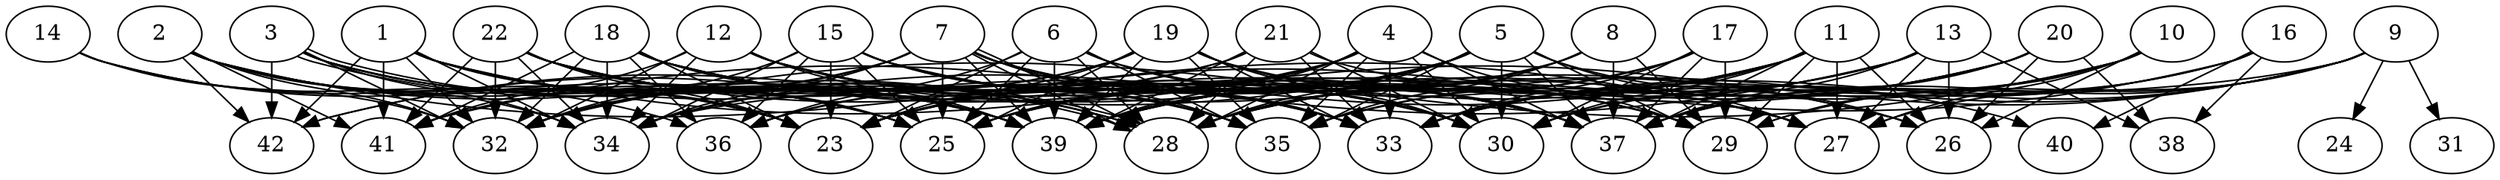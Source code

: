 // DAG (tier=3-complex, mode=compute, n=42, ccr=0.455, fat=0.796, density=0.758, regular=0.335, jump=0.334, mindata=1048576, maxdata=16777216)
// DAG automatically generated by daggen at Sun Aug 24 16:33:34 2025
// /home/ermia/Project/Environments/daggen/bin/daggen --dot --ccr 0.455 --fat 0.796 --regular 0.335 --density 0.758 --jump 0.334 --mindata 1048576 --maxdata 16777216 -n 42 
digraph G {
  1 [size="2253911535786274062336", alpha="0.18", expect_size="1126955767893137031168"]
  1 -> 23 [size ="1375248662396928"]
  1 -> 25 [size ="1375248662396928"]
  1 -> 26 [size ="1375248662396928"]
  1 -> 28 [size ="1375248662396928"]
  1 -> 32 [size ="1375248662396928"]
  1 -> 33 [size ="1375248662396928"]
  1 -> 34 [size ="1375248662396928"]
  1 -> 39 [size ="1375248662396928"]
  1 -> 41 [size ="1375248662396928"]
  1 -> 42 [size ="1375248662396928"]
  2 [size="20076905173127736", alpha="0.08", expect_size="10038452586563868"]
  2 -> 23 [size ="1724996439244800"]
  2 -> 25 [size ="1724996439244800"]
  2 -> 27 [size ="1724996439244800"]
  2 -> 28 [size ="1724996439244800"]
  2 -> 32 [size ="1724996439244800"]
  2 -> 34 [size ="1724996439244800"]
  2 -> 39 [size ="1724996439244800"]
  2 -> 41 [size ="1724996439244800"]
  2 -> 42 [size ="1724996439244800"]
  3 [size="1424867202662720864256", alpha="0.03", expect_size="712433601331360432128"]
  3 -> 23 [size ="1012992539885568"]
  3 -> 25 [size ="1012992539885568"]
  3 -> 28 [size ="1012992539885568"]
  3 -> 28 [size ="1012992539885568"]
  3 -> 32 [size ="1012992539885568"]
  3 -> 34 [size ="1012992539885568"]
  3 -> 39 [size ="1012992539885568"]
  3 -> 42 [size ="1012992539885568"]
  4 [size="19971188247338088", alpha="0.10", expect_size="9985594123669044"]
  4 -> 23 [size ="442508878282752"]
  4 -> 25 [size ="442508878282752"]
  4 -> 28 [size ="442508878282752"]
  4 -> 29 [size ="442508878282752"]
  4 -> 30 [size ="442508878282752"]
  4 -> 33 [size ="442508878282752"]
  4 -> 35 [size ="442508878282752"]
  4 -> 37 [size ="442508878282752"]
  4 -> 39 [size ="442508878282752"]
  4 -> 42 [size ="442508878282752"]
  5 [size="2780115402361725", alpha="0.19", expect_size="1390057701180862"]
  5 -> 23 [size ="66237287628800"]
  5 -> 25 [size ="66237287628800"]
  5 -> 26 [size ="66237287628800"]
  5 -> 27 [size ="66237287628800"]
  5 -> 28 [size ="66237287628800"]
  5 -> 29 [size ="66237287628800"]
  5 -> 30 [size ="66237287628800"]
  5 -> 35 [size ="66237287628800"]
  5 -> 36 [size ="66237287628800"]
  5 -> 37 [size ="66237287628800"]
  5 -> 39 [size ="66237287628800"]
  5 -> 42 [size ="66237287628800"]
  6 [size="2375544978915637248", alpha="0.15", expect_size="1187772489457818624"]
  6 -> 23 [size ="1291289039470592"]
  6 -> 25 [size ="1291289039470592"]
  6 -> 28 [size ="1291289039470592"]
  6 -> 29 [size ="1291289039470592"]
  6 -> 30 [size ="1291289039470592"]
  6 -> 35 [size ="1291289039470592"]
  6 -> 36 [size ="1291289039470592"]
  6 -> 39 [size ="1291289039470592"]
  7 [size="10123723008513080", alpha="0.02", expect_size="5061861504256540"]
  7 -> 25 [size ="164031545475072"]
  7 -> 28 [size ="164031545475072"]
  7 -> 28 [size ="164031545475072"]
  7 -> 29 [size ="164031545475072"]
  7 -> 30 [size ="164031545475072"]
  7 -> 32 [size ="164031545475072"]
  7 -> 33 [size ="164031545475072"]
  7 -> 34 [size ="164031545475072"]
  7 -> 35 [size ="164031545475072"]
  7 -> 37 [size ="164031545475072"]
  7 -> 39 [size ="164031545475072"]
  7 -> 41 [size ="164031545475072"]
  8 [size="410535541533350821888", alpha="0.03", expect_size="205267770766675410944"]
  8 -> 25 [size ="441899823398912"]
  8 -> 28 [size ="441899823398912"]
  8 -> 29 [size ="441899823398912"]
  8 -> 35 [size ="441899823398912"]
  8 -> 37 [size ="441899823398912"]
  9 [size="9851580570606082", alpha="0.08", expect_size="4925790285303041"]
  9 -> 24 [size ="659543306534912"]
  9 -> 27 [size ="659543306534912"]
  9 -> 28 [size ="659543306534912"]
  9 -> 29 [size ="659543306534912"]
  9 -> 31 [size ="659543306534912"]
  9 -> 33 [size ="659543306534912"]
  9 -> 34 [size ="659543306534912"]
  9 -> 35 [size ="659543306534912"]
  9 -> 37 [size ="659543306534912"]
  10 [size="7261172671701442", alpha="0.17", expect_size="3630586335850721"]
  10 -> 26 [size ="129165906935808"]
  10 -> 27 [size ="129165906935808"]
  10 -> 28 [size ="129165906935808"]
  10 -> 29 [size ="129165906935808"]
  10 -> 32 [size ="129165906935808"]
  10 -> 33 [size ="129165906935808"]
  10 -> 37 [size ="129165906935808"]
  11 [size="4069068030041851392", alpha="0.05", expect_size="2034534015020925696"]
  11 -> 23 [size ="1707478416883712"]
  11 -> 26 [size ="1707478416883712"]
  11 -> 27 [size ="1707478416883712"]
  11 -> 29 [size ="1707478416883712"]
  11 -> 30 [size ="1707478416883712"]
  11 -> 33 [size ="1707478416883712"]
  11 -> 34 [size ="1707478416883712"]
  11 -> 37 [size ="1707478416883712"]
  11 -> 39 [size ="1707478416883712"]
  12 [size="24093141546458088", alpha="0.11", expect_size="12046570773229044"]
  12 -> 27 [size ="457623698669568"]
  12 -> 32 [size ="457623698669568"]
  12 -> 33 [size ="457623698669568"]
  12 -> 34 [size ="457623698669568"]
  12 -> 35 [size ="457623698669568"]
  12 -> 37 [size ="457623698669568"]
  12 -> 39 [size ="457623698669568"]
  12 -> 41 [size ="457623698669568"]
  13 [size="616060693415171072", alpha="0.03", expect_size="308030346707585536"]
  13 -> 25 [size ="438254302134272"]
  13 -> 26 [size ="438254302134272"]
  13 -> 27 [size ="438254302134272"]
  13 -> 35 [size ="438254302134272"]
  13 -> 37 [size ="438254302134272"]
  13 -> 38 [size ="438254302134272"]
  13 -> 39 [size ="438254302134272"]
  13 -> 41 [size ="438254302134272"]
  14 [size="5472513131541686272", alpha="0.04", expect_size="2736256565770843136"]
  14 -> 23 [size ="2087245691486208"]
  14 -> 25 [size ="2087245691486208"]
  14 -> 32 [size ="2087245691486208"]
  14 -> 36 [size ="2087245691486208"]
  15 [size="1716145301345426176", alpha="0.04", expect_size="858072650672713088"]
  15 -> 23 [size ="1466063598387200"]
  15 -> 25 [size ="1466063598387200"]
  15 -> 26 [size ="1466063598387200"]
  15 -> 32 [size ="1466063598387200"]
  15 -> 33 [size ="1466063598387200"]
  15 -> 34 [size ="1466063598387200"]
  15 -> 35 [size ="1466063598387200"]
  15 -> 36 [size ="1466063598387200"]
  15 -> 37 [size ="1466063598387200"]
  16 [size="209608295473347559424", alpha="0.16", expect_size="104804147736673779712"]
  16 -> 23 [size ="282290089361408"]
  16 -> 30 [size ="282290089361408"]
  16 -> 33 [size ="282290089361408"]
  16 -> 37 [size ="282290089361408"]
  16 -> 38 [size ="282290089361408"]
  16 -> 40 [size ="282290089361408"]
  17 [size="2221320243052625", alpha="0.06", expect_size="1110660121526312"]
  17 -> 23 [size ="68615457996800"]
  17 -> 28 [size ="68615457996800"]
  17 -> 29 [size ="68615457996800"]
  17 -> 30 [size ="68615457996800"]
  17 -> 33 [size ="68615457996800"]
  17 -> 37 [size ="68615457996800"]
  18 [size="16284845576408056", alpha="0.03", expect_size="8142422788204028"]
  18 -> 23 [size ="260629654929408"]
  18 -> 29 [size ="260629654929408"]
  18 -> 30 [size ="260629654929408"]
  18 -> 32 [size ="260629654929408"]
  18 -> 34 [size ="260629654929408"]
  18 -> 36 [size ="260629654929408"]
  18 -> 37 [size ="260629654929408"]
  18 -> 39 [size ="260629654929408"]
  18 -> 41 [size ="260629654929408"]
  19 [size="868443152422122112", alpha="0.03", expect_size="434221576211061056"]
  19 -> 23 [size ="1237328278323200"]
  19 -> 25 [size ="1237328278323200"]
  19 -> 27 [size ="1237328278323200"]
  19 -> 30 [size ="1237328278323200"]
  19 -> 32 [size ="1237328278323200"]
  19 -> 33 [size ="1237328278323200"]
  19 -> 34 [size ="1237328278323200"]
  19 -> 35 [size ="1237328278323200"]
  19 -> 37 [size ="1237328278323200"]
  19 -> 39 [size ="1237328278323200"]
  20 [size="1644199262746430208", alpha="0.06", expect_size="822099631373215104"]
  20 -> 25 [size ="1927916866764800"]
  20 -> 26 [size ="1927916866764800"]
  20 -> 28 [size ="1927916866764800"]
  20 -> 30 [size ="1927916866764800"]
  20 -> 37 [size ="1927916866764800"]
  20 -> 38 [size ="1927916866764800"]
  20 -> 39 [size ="1927916866764800"]
  21 [size="1066991446169208487936", alpha="0.11", expect_size="533495723084604243968"]
  21 -> 28 [size ="835341284016128"]
  21 -> 30 [size ="835341284016128"]
  21 -> 32 [size ="835341284016128"]
  21 -> 33 [size ="835341284016128"]
  21 -> 36 [size ="835341284016128"]
  21 -> 39 [size ="835341284016128"]
  21 -> 40 [size ="835341284016128"]
  22 [size="3009380622913376256", alpha="0.15", expect_size="1504690311456688128"]
  22 -> 23 [size ="2169821579968512"]
  22 -> 25 [size ="2169821579968512"]
  22 -> 28 [size ="2169821579968512"]
  22 -> 32 [size ="2169821579968512"]
  22 -> 33 [size ="2169821579968512"]
  22 -> 34 [size ="2169821579968512"]
  22 -> 35 [size ="2169821579968512"]
  22 -> 37 [size ="2169821579968512"]
  22 -> 39 [size ="2169821579968512"]
  22 -> 41 [size ="2169821579968512"]
  23 [size="466457474603839616", alpha="0.20", expect_size="233228737301919808"]
  24 [size="15530014379094052", alpha="0.03", expect_size="7765007189547026"]
  25 [size="2381948994422164160512", alpha="0.02", expect_size="1190974497211082080256"]
  26 [size="4247603851750104064", alpha="0.14", expect_size="2123801925875052032"]
  27 [size="1853571064406699147264", alpha="0.13", expect_size="926785532203349573632"]
  28 [size="59306703084043880", alpha="0.08", expect_size="29653351542021940"]
  29 [size="32848461356507256", alpha="0.13", expect_size="16424230678253628"]
  30 [size="69771902402708320", alpha="0.09", expect_size="34885951201354160"]
  31 [size="35429261496801836", alpha="0.15", expect_size="17714630748400918"]
  32 [size="1343220607997966080", alpha="0.10", expect_size="671610303998983040"]
  33 [size="142936222791509213184", alpha="0.05", expect_size="71468111395754606592"]
  34 [size="3553313673486681505792", alpha="0.12", expect_size="1776656836743340752896"]
  35 [size="1481714299487296768", alpha="0.07", expect_size="740857149743648384"]
  36 [size="5024195013760461", alpha="0.19", expect_size="2512097506880230"]
  37 [size="47856032559131560", alpha="0.09", expect_size="23928016279565780"]
  38 [size="1322817658677933568", alpha="0.03", expect_size="661408829338966784"]
  39 [size="325406268540334374912", alpha="0.02", expect_size="162703134270167187456"]
  40 [size="2210370340965402624", alpha="0.18", expect_size="1105185170482701312"]
  41 [size="4275507470270464000", alpha="0.19", expect_size="2137753735135232000"]
  42 [size="3952225882122223616", alpha="0.11", expect_size="1976112941061111808"]
}